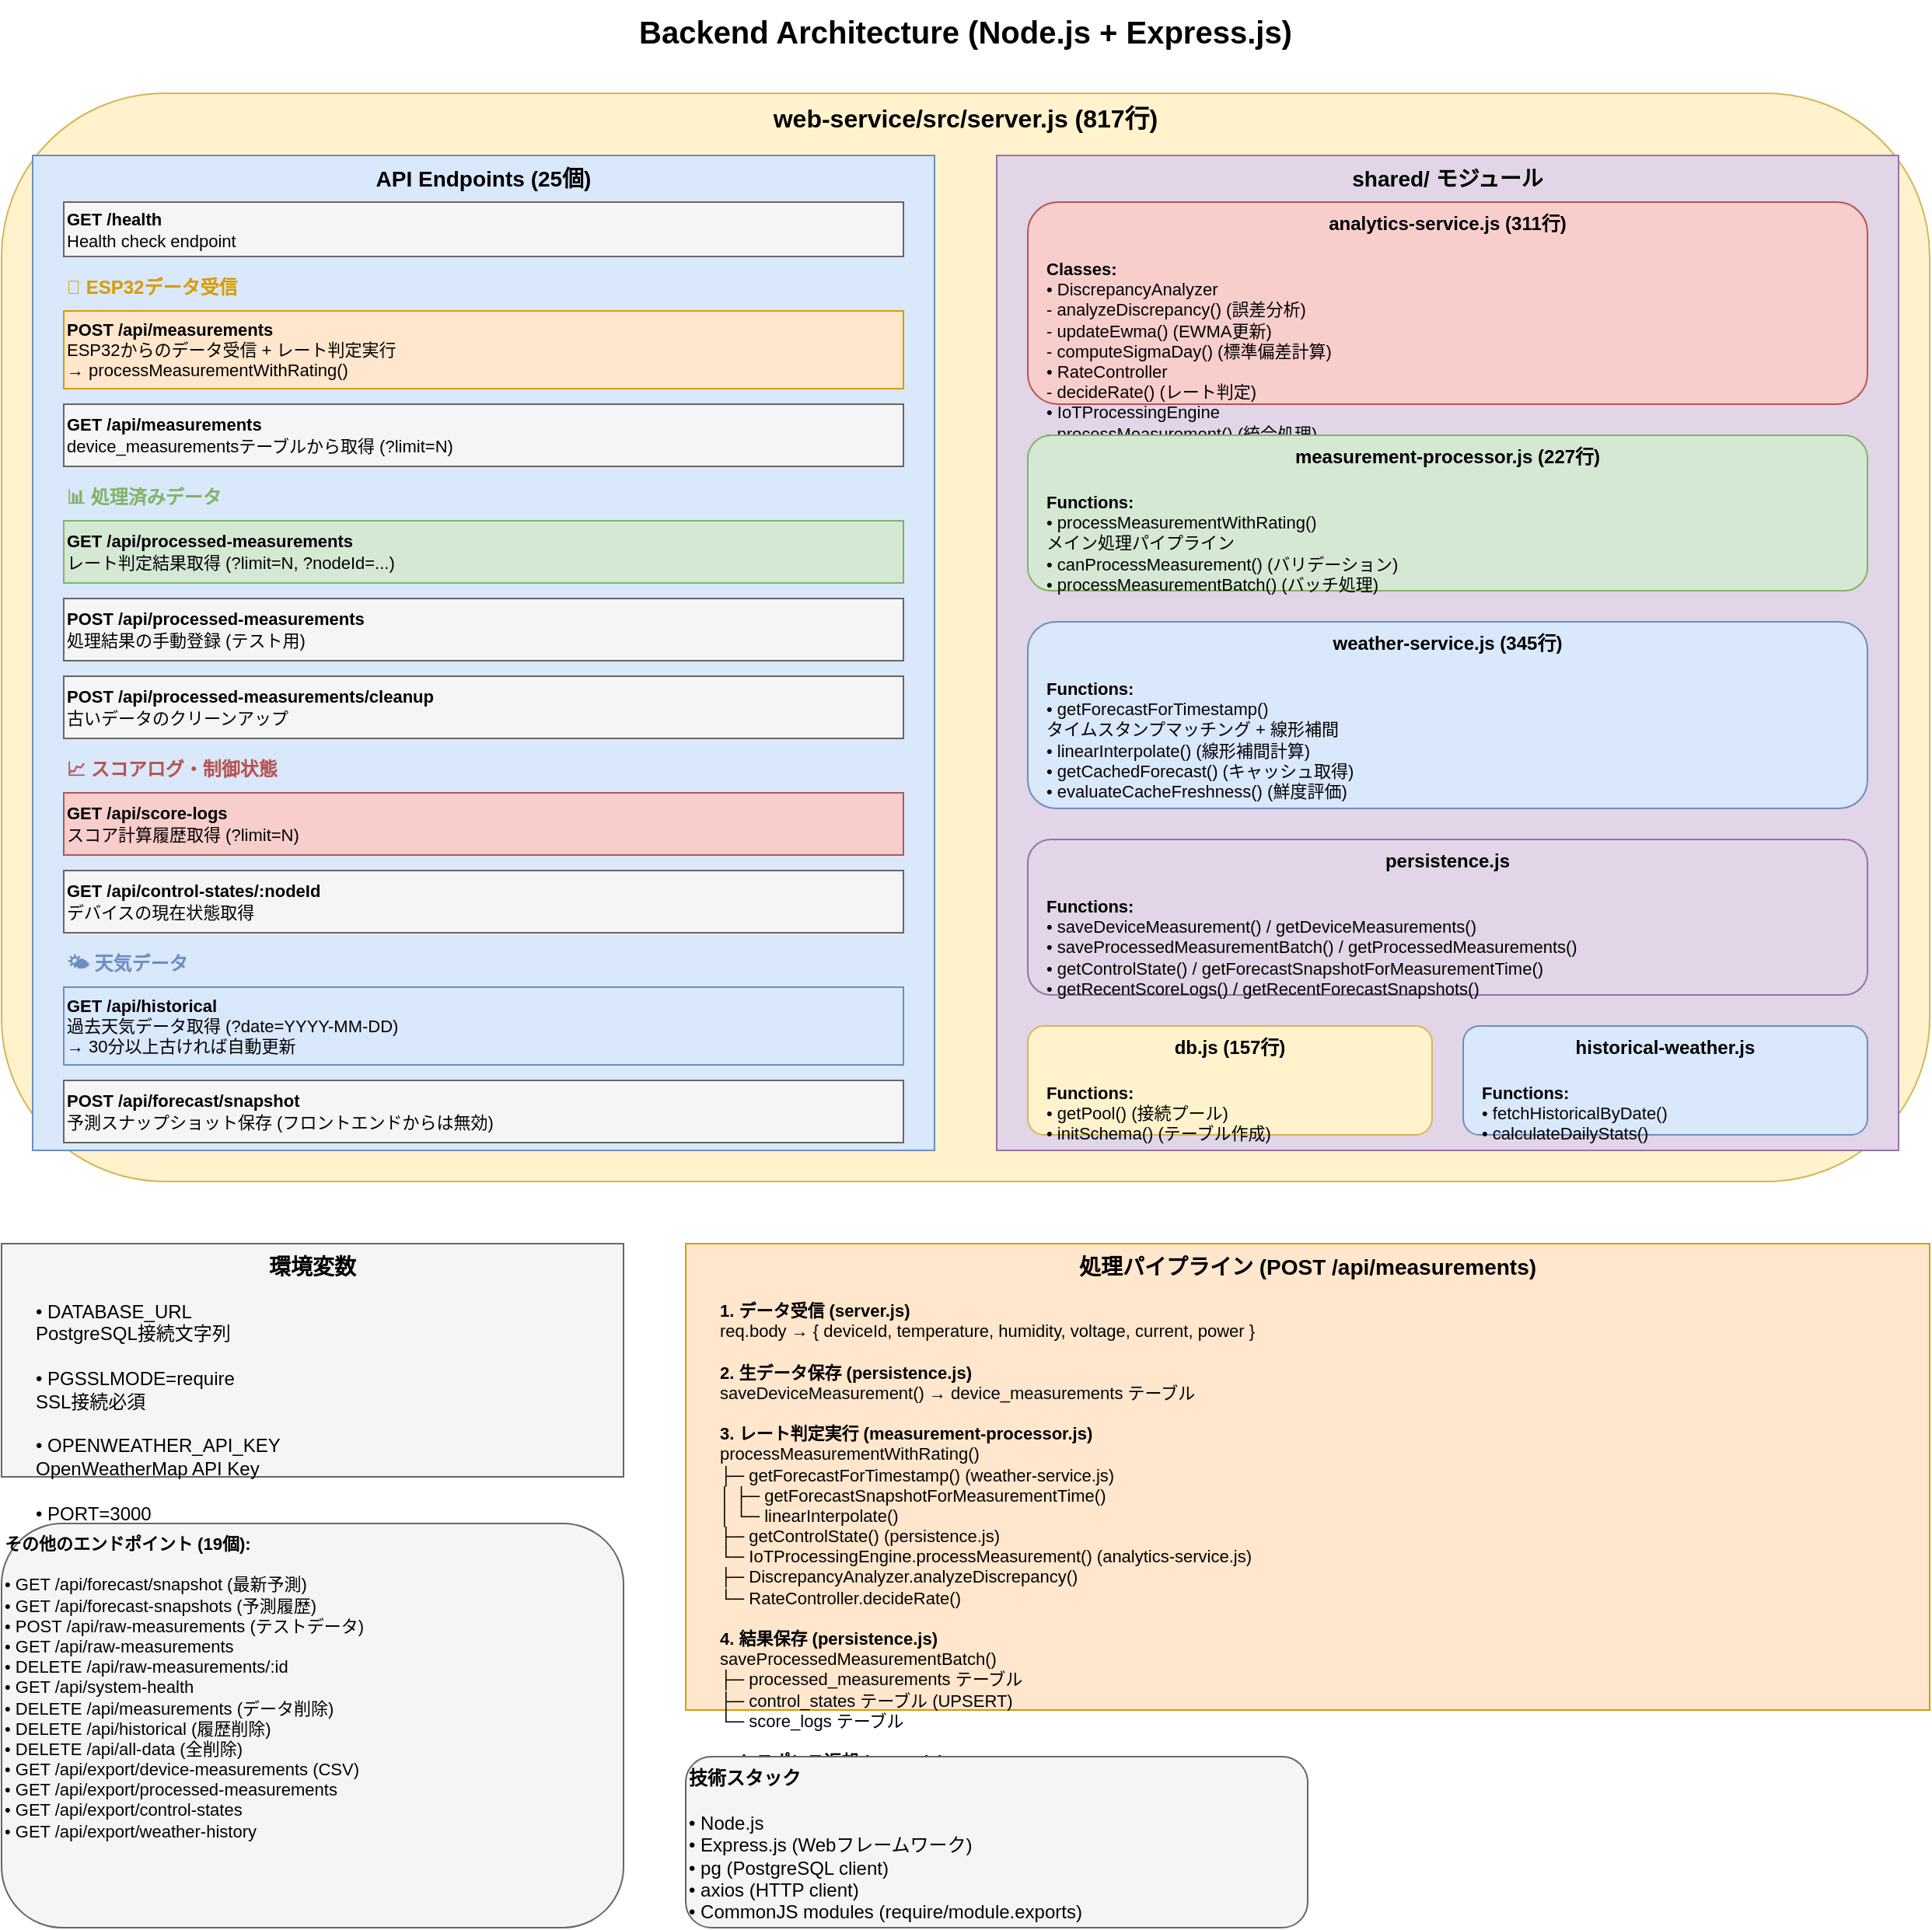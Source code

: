 <mxfile version="24.0.0">
  <diagram name="Backend Architecture" id="backend-arch">
    <mxGraphModel dx="1422" dy="1200" grid="1" gridSize="10" guides="1" tooltips="1" connect="1" arrows="1" fold="1" page="1" pageScale="1" pageWidth="1400" pageHeight="1600">
      <root>
        <mxCell id="0"/>
        <mxCell id="1" parent="0"/>

        <!-- Title -->
        <mxCell id="title" value="Backend Architecture (Node.js + Express.js)" style="text;html=1;strokeColor=none;fillColor=none;align=center;verticalAlign=middle;whiteSpace=wrap;rounded=0;fontSize=20;fontStyle=1" vertex="1" parent="1">
          <mxGeometry x="350" y="20" width="700" height="40" as="geometry"/>
        </mxCell>

        <!-- Main Container -->
        <mxCell id="main-container" value="&lt;b&gt;web-service/src/server.js (817行)&lt;/b&gt;" style="rounded=1;whiteSpace=wrap;html=1;fillColor=#fff2cc;strokeColor=#d6b656;fontSize=16;align=center;verticalAlign=top;" vertex="1" parent="1">
          <mxGeometry x="80" y="80" width="1240" height="700" as="geometry"/>
        </mxCell>

        <!-- API Endpoints Section -->
        <mxCell id="api-section" value="&lt;b&gt;API Endpoints (25個)&lt;/b&gt;" style="rounded=0;whiteSpace=wrap;html=1;fillColor=#dae8fc;strokeColor=#6c8ebf;fontSize=14;align=center;verticalAlign=top;" vertex="1" parent="1">
          <mxGeometry x="100" y="120" width="580" height="640" as="geometry"/>
        </mxCell>

        <!-- Health Check -->
        <mxCell id="api1" value="&lt;b&gt;GET /health&lt;/b&gt;&lt;br&gt;Health check endpoint" style="rounded=0;whiteSpace=wrap;html=1;fillColor=#f5f5f5;strokeColor=#666666;fontSize=11;align=left;" vertex="1" parent="1">
          <mxGeometry x="120" y="150" width="540" height="35" as="geometry"/>
        </mxCell>

        <!-- ESP32 Data -->
        <mxCell id="api-esp32-header" value="&lt;b&gt;📡 ESP32データ受信&lt;/b&gt;" style="text;html=1;strokeColor=none;fillColor=none;align=left;verticalAlign=middle;whiteSpace=wrap;rounded=0;fontSize=12;fontStyle=1;fontColor=#d79b00;" vertex="1" parent="1">
          <mxGeometry x="120" y="195" width="540" height="20" as="geometry"/>
        </mxCell>
        <mxCell id="api2" value="&lt;b&gt;POST /api/measurements&lt;/b&gt;&lt;br&gt;ESP32からのデータ受信 + レート判定実行&lt;br&gt;→ processMeasurementWithRating()" style="rounded=0;whiteSpace=wrap;html=1;fillColor=#ffe6cc;strokeColor=#d79b00;fontSize=11;align=left;" vertex="1" parent="1">
          <mxGeometry x="120" y="220" width="540" height="50" as="geometry"/>
        </mxCell>
        <mxCell id="api3" value="&lt;b&gt;GET /api/measurements&lt;/b&gt;&lt;br&gt;device_measurementsテーブルから取得 (?limit=N)" style="rounded=0;whiteSpace=wrap;html=1;fillColor=#f5f5f5;strokeColor=#666666;fontSize=11;align=left;" vertex="1" parent="1">
          <mxGeometry x="120" y="280" width="540" height="40" as="geometry"/>
        </mxCell>

        <!-- Processed Measurements -->
        <mxCell id="api-processed-header" value="&lt;b&gt;📊 処理済みデータ&lt;/b&gt;" style="text;html=1;strokeColor=none;fillColor=none;align=left;verticalAlign=middle;whiteSpace=wrap;rounded=0;fontSize=12;fontStyle=1;fontColor=#82b366;" vertex="1" parent="1">
          <mxGeometry x="120" y="330" width="540" height="20" as="geometry"/>
        </mxCell>
        <mxCell id="api4" value="&lt;b&gt;GET /api/processed-measurements&lt;/b&gt;&lt;br&gt;レート判定結果取得 (?limit=N, ?nodeId=...)" style="rounded=0;whiteSpace=wrap;html=1;fillColor=#d5e8d4;strokeColor=#82b366;fontSize=11;align=left;" vertex="1" parent="1">
          <mxGeometry x="120" y="355" width="540" height="40" as="geometry"/>
        </mxCell>
        <mxCell id="api5" value="&lt;b&gt;POST /api/processed-measurements&lt;/b&gt;&lt;br&gt;処理結果の手動登録 (テスト用)" style="rounded=0;whiteSpace=wrap;html=1;fillColor=#f5f5f5;strokeColor=#666666;fontSize=11;align=left;" vertex="1" parent="1">
          <mxGeometry x="120" y="405" width="540" height="40" as="geometry"/>
        </mxCell>
        <mxCell id="api6" value="&lt;b&gt;POST /api/processed-measurements/cleanup&lt;/b&gt;&lt;br&gt;古いデータのクリーンアップ" style="rounded=0;whiteSpace=wrap;html=1;fillColor=#f5f5f5;strokeColor=#666666;fontSize=11;align=left;" vertex="1" parent="1">
          <mxGeometry x="120" y="455" width="540" height="40" as="geometry"/>
        </mxCell>

        <!-- Score Logs & Control States -->
        <mxCell id="api-score-header" value="&lt;b&gt;📈 スコアログ・制御状態&lt;/b&gt;" style="text;html=1;strokeColor=none;fillColor=none;align=left;verticalAlign=middle;whiteSpace=wrap;rounded=0;fontSize=12;fontStyle=1;fontColor=#b85450;" vertex="1" parent="1">
          <mxGeometry x="120" y="505" width="540" height="20" as="geometry"/>
        </mxCell>
        <mxCell id="api7" value="&lt;b&gt;GET /api/score-logs&lt;/b&gt;&lt;br&gt;スコア計算履歴取得 (?limit=N)" style="rounded=0;whiteSpace=wrap;html=1;fillColor=#f8cecc;strokeColor=#b85450;fontSize=11;align=left;" vertex="1" parent="1">
          <mxGeometry x="120" y="530" width="540" height="40" as="geometry"/>
        </mxCell>
        <mxCell id="api8" value="&lt;b&gt;GET /api/control-states/:nodeId&lt;/b&gt;&lt;br&gt;デバイスの現在状態取得" style="rounded=0;whiteSpace=wrap;html=1;fillColor=#f5f5f5;strokeColor=#666666;fontSize=11;align=left;" vertex="1" parent="1">
          <mxGeometry x="120" y="580" width="540" height="40" as="geometry"/>
        </mxCell>

        <!-- Historical Weather -->
        <mxCell id="api-weather-header" value="&lt;b&gt;🌤️ 天気データ&lt;/b&gt;" style="text;html=1;strokeColor=none;fillColor=none;align=left;verticalAlign=middle;whiteSpace=wrap;rounded=0;fontSize=12;fontStyle=1;fontColor=#6c8ebf;" vertex="1" parent="1">
          <mxGeometry x="120" y="630" width="540" height="20" as="geometry"/>
        </mxCell>
        <mxCell id="api9" value="&lt;b&gt;GET /api/historical&lt;/b&gt;&lt;br&gt;過去天気データ取得 (?date=YYYY-MM-DD)&lt;br&gt;→ 30分以上古ければ自動更新" style="rounded=0;whiteSpace=wrap;html=1;fillColor=#dae8fc;strokeColor=#6c8ebf;fontSize=11;align=left;" vertex="1" parent="1">
          <mxGeometry x="120" y="655" width="540" height="50" as="geometry"/>
        </mxCell>

        <!-- Forecast Snapshots -->
        <mxCell id="api10" value="&lt;b&gt;POST /api/forecast/snapshot&lt;/b&gt;&lt;br&gt;予測スナップショット保存 (フロントエンドからは無効)" style="rounded=0;whiteSpace=wrap;html=1;fillColor=#f5f5f5;strokeColor=#666666;fontSize=11;align=left;" vertex="1" parent="1">
          <mxGeometry x="120" y="715" width="540" height="40" as="geometry"/>
        </mxCell>

        <!-- Shared Modules Section -->
        <mxCell id="shared-section" value="&lt;b&gt;shared/ モジュール&lt;/b&gt;" style="rounded=0;whiteSpace=wrap;html=1;fillColor=#e1d5e7;strokeColor=#9673a6;fontSize=14;align=center;verticalAlign=top;" vertex="1" parent="1">
          <mxGeometry x="720" y="120" width="580" height="640" as="geometry"/>
        </mxCell>

        <!-- analytics-service.js -->
        <mxCell id="module1" value="&lt;b&gt;analytics-service.js (311行)&lt;/b&gt;" style="rounded=1;whiteSpace=wrap;html=1;fillColor=#f8cecc;strokeColor=#b85450;fontSize=12;align=center;verticalAlign=top;" vertex="1" parent="1">
          <mxGeometry x="740" y="150" width="540" height="130" as="geometry"/>
        </mxCell>
        <mxCell id="module1-content" value="&lt;b&gt;Classes:&lt;/b&gt;&lt;br&gt;• DiscrepancyAnalyzer&lt;br&gt;  - analyzeDiscrepancy() (誤差分析)&lt;br&gt;  - updateEwma() (EWMA更新)&lt;br&gt;  - computeSigmaDay() (標準偏差計算)&lt;br&gt;• RateController&lt;br&gt;  - decideRate() (レート判定)&lt;br&gt;• IoTProcessingEngine&lt;br&gt;  - processMeasurement() (統合処理)" style="text;html=1;strokeColor=none;fillColor=none;align=left;verticalAlign=top;whiteSpace=wrap;rounded=0;fontSize=11;" vertex="1" parent="1">
          <mxGeometry x="750" y="180" width="520" height="90" as="geometry"/>
        </mxCell>

        <!-- measurement-processor.js -->
        <mxCell id="module2" value="&lt;b&gt;measurement-processor.js (227行)&lt;/b&gt;" style="rounded=1;whiteSpace=wrap;html=1;fillColor=#d5e8d4;strokeColor=#82b366;fontSize=12;align=center;verticalAlign=top;" vertex="1" parent="1">
          <mxGeometry x="740" y="300" width="540" height="100" as="geometry"/>
        </mxCell>
        <mxCell id="module2-content" value="&lt;b&gt;Functions:&lt;/b&gt;&lt;br&gt;• processMeasurementWithRating()&lt;br&gt;  メイン処理パイプライン&lt;br&gt;• canProcessMeasurement() (バリデーション)&lt;br&gt;• processMeasurementBatch() (バッチ処理)" style="text;html=1;strokeColor=none;fillColor=none;align=left;verticalAlign=top;whiteSpace=wrap;rounded=0;fontSize=11;" vertex="1" parent="1">
          <mxGeometry x="750" y="330" width="520" height="60" as="geometry"/>
        </mxCell>

        <!-- weather-service.js -->
        <mxCell id="module3" value="&lt;b&gt;weather-service.js (345行)&lt;/b&gt;" style="rounded=1;whiteSpace=wrap;html=1;fillColor=#dae8fc;strokeColor=#6c8ebf;fontSize=12;align=center;verticalAlign=top;" vertex="1" parent="1">
          <mxGeometry x="740" y="420" width="540" height="120" as="geometry"/>
        </mxCell>
        <mxCell id="module3-content" value="&lt;b&gt;Functions:&lt;/b&gt;&lt;br&gt;• getForecastForTimestamp()&lt;br&gt;  タイムスタンプマッチング + 線形補間&lt;br&gt;• linearInterpolate() (線形補間計算)&lt;br&gt;• getCachedForecast() (キャッシュ取得)&lt;br&gt;• evaluateCacheFreshness() (鮮度評価)" style="text;html=1;strokeColor=none;fillColor=none;align=left;verticalAlign=top;whiteSpace=wrap;rounded=0;fontSize=11;" vertex="1" parent="1">
          <mxGeometry x="750" y="450" width="520" height="80" as="geometry"/>
        </mxCell>

        <!-- persistence.js -->
        <mxCell id="module4" value="&lt;b&gt;persistence.js&lt;/b&gt;" style="rounded=1;whiteSpace=wrap;html=1;fillColor=#e1d5e7;strokeColor=#9673a6;fontSize=12;align=center;verticalAlign=top;" vertex="1" parent="1">
          <mxGeometry x="740" y="560" width="540" height="100" as="geometry"/>
        </mxCell>
        <mxCell id="module4-content" value="&lt;b&gt;Functions:&lt;/b&gt;&lt;br&gt;• saveDeviceMeasurement() / getDeviceMeasurements()&lt;br&gt;• saveProcessedMeasurementBatch() / getProcessedMeasurements()&lt;br&gt;• getControlState() / getForecastSnapshotForMeasurementTime()&lt;br&gt;• getRecentScoreLogs() / getRecentForecastSnapshots()" style="text;html=1;strokeColor=none;fillColor=none;align=left;verticalAlign=top;whiteSpace=wrap;rounded=0;fontSize=11;" vertex="1" parent="1">
          <mxGeometry x="750" y="590" width="520" height="60" as="geometry"/>
        </mxCell>

        <!-- db.js -->
        <mxCell id="module5" value="&lt;b&gt;db.js (157行)&lt;/b&gt;" style="rounded=1;whiteSpace=wrap;html=1;fillColor=#fff2cc;strokeColor=#d6b656;fontSize=12;align=center;verticalAlign=top;" vertex="1" parent="1">
          <mxGeometry x="740" y="680" width="260" height="70" as="geometry"/>
        </mxCell>
        <mxCell id="module5-content" value="&lt;b&gt;Functions:&lt;/b&gt;&lt;br&gt;• getPool() (接続プール)&lt;br&gt;• initSchema() (テーブル作成)" style="text;html=1;strokeColor=none;fillColor=none;align=left;verticalAlign=top;whiteSpace=wrap;rounded=0;fontSize=11;" vertex="1" parent="1">
          <mxGeometry x="750" y="710" width="240" height="30" as="geometry"/>
        </mxCell>

        <!-- historical-weather.js -->
        <mxCell id="module6" value="&lt;b&gt;historical-weather.js&lt;/b&gt;" style="rounded=1;whiteSpace=wrap;html=1;fillColor=#dae8fc;strokeColor=#6c8ebf;fontSize=12;align=center;verticalAlign=top;" vertex="1" parent="1">
          <mxGeometry x="1020" y="680" width="260" height="70" as="geometry"/>
        </mxCell>
        <mxCell id="module6-content" value="&lt;b&gt;Functions:&lt;/b&gt;&lt;br&gt;• fetchHistoricalByDate()&lt;br&gt;• calculateDailyStats()" style="text;html=1;strokeColor=none;fillColor=none;align=left;verticalAlign=top;whiteSpace=wrap;rounded=0;fontSize=11;" vertex="1" parent="1">
          <mxGeometry x="1030" y="710" width="240" height="30" as="geometry"/>
        </mxCell>

        <!-- Environment Variables -->
        <mxCell id="env-section" value="&lt;b&gt;環境変数&lt;/b&gt;" style="rounded=0;whiteSpace=wrap;html=1;fillColor=#f5f5f5;strokeColor=#666666;fontSize=14;align=center;verticalAlign=top;" vertex="1" parent="1">
          <mxGeometry x="80" y="820" width="400" height="150" as="geometry"/>
        </mxCell>
        <mxCell id="env-content" value="• DATABASE_URL&lt;br&gt;  PostgreSQL接続文字列&lt;br&gt;&lt;br&gt;• PGSSLMODE=require&lt;br&gt;  SSL接続必須&lt;br&gt;&lt;br&gt;• OPENWEATHER_API_KEY&lt;br&gt;  OpenWeatherMap API Key&lt;br&gt;&lt;br&gt;• PORT=3000&lt;br&gt;  サーバーポート" style="text;html=1;strokeColor=none;fillColor=none;align=left;verticalAlign=top;whiteSpace=wrap;rounded=0;fontSize=12;" vertex="1" parent="1">
          <mxGeometry x="100" y="850" width="360" height="110" as="geometry"/>
        </mxCell>

        <!-- Processing Pipeline -->
        <mxCell id="pipeline-section" value="&lt;b&gt;処理パイプライン (POST /api/measurements)&lt;/b&gt;" style="rounded=0;whiteSpace=wrap;html=1;fillColor=#ffe6cc;strokeColor=#d79b00;fontSize=14;align=center;verticalAlign=top;" vertex="1" parent="1">
          <mxGeometry x="520" y="820" width="800" height="300" as="geometry"/>
        </mxCell>
        <mxCell id="pipeline-content" value="&lt;b&gt;1. データ受信 (server.js)&lt;/b&gt;&lt;br&gt;   req.body → { deviceId, temperature, humidity, voltage, current, power }&lt;br&gt;&lt;br&gt;&lt;b&gt;2. 生データ保存 (persistence.js)&lt;/b&gt;&lt;br&gt;   saveDeviceMeasurement() → device_measurements テーブル&lt;br&gt;&lt;br&gt;&lt;b&gt;3. レート判定実行 (measurement-processor.js)&lt;/b&gt;&lt;br&gt;   processMeasurementWithRating()&lt;br&gt;   ├─ getForecastForTimestamp() (weather-service.js)&lt;br&gt;   │  ├─ getForecastSnapshotForMeasurementTime()&lt;br&gt;   │  └─ linearInterpolate()&lt;br&gt;   ├─ getControlState() (persistence.js)&lt;br&gt;   └─ IoTProcessingEngine.processMeasurement() (analytics-service.js)&lt;br&gt;      ├─ DiscrepancyAnalyzer.analyzeDiscrepancy()&lt;br&gt;      └─ RateController.decideRate()&lt;br&gt;&lt;br&gt;&lt;b&gt;4. 結果保存 (persistence.js)&lt;/b&gt;&lt;br&gt;   saveProcessedMeasurementBatch()&lt;br&gt;   ├─ processed_measurements テーブル&lt;br&gt;   ├─ control_states テーブル (UPSERT)&lt;br&gt;   └─ score_logs テーブル&lt;br&gt;&lt;br&gt;&lt;b&gt;5. レスポンス返却 (server.js)&lt;/b&gt;&lt;br&gt;   targetRate → intervalSeconds 変換&lt;br&gt;   → { success: true, nextIntervalSeconds: 300 }" style="text;html=1;strokeColor=none;fillColor=none;align=left;verticalAlign=top;whiteSpace=wrap;rounded=0;fontSize=11;" vertex="1" parent="1">
          <mxGeometry x="540" y="850" width="760" height="260" as="geometry"/>
        </mxCell>

        <!-- Additional Endpoints List -->
        <mxCell id="more-endpoints" value="&lt;b&gt;その他のエンドポイント (19個):&lt;/b&gt;&lt;br&gt;&lt;br&gt;• GET /api/forecast/snapshot (最新予測)&lt;br&gt;• GET /api/forecast-snapshots (予測履歴)&lt;br&gt;• POST /api/raw-measurements (テストデータ)&lt;br&gt;• GET /api/raw-measurements&lt;br&gt;• DELETE /api/raw-measurements/:id&lt;br&gt;• GET /api/system-health&lt;br&gt;• DELETE /api/measurements (データ削除)&lt;br&gt;• DELETE /api/historical (履歴削除)&lt;br&gt;• DELETE /api/all-data (全削除)&lt;br&gt;• GET /api/export/device-measurements (CSV)&lt;br&gt;• GET /api/export/processed-measurements&lt;br&gt;• GET /api/export/control-states&lt;br&gt;• GET /api/export/weather-history" style="text;html=1;strokeColor=#666666;fillColor=#f5f5f5;align=left;verticalAlign=top;whiteSpace=wrap;rounded=1;fontSize=11;" vertex="1" parent="1">
          <mxGeometry x="80" y="1000" width="400" height="260" as="geometry"/>
        </mxCell>

        <!-- Technology Stack -->
        <mxCell id="tech-stack" value="&lt;b&gt;技術スタック&lt;/b&gt;&lt;br&gt;&lt;br&gt;• Node.js&lt;br&gt;• Express.js (Webフレームワーク)&lt;br&gt;• pg (PostgreSQL client)&lt;br&gt;• axios (HTTP client)&lt;br&gt;• CommonJS modules (require/module.exports)" style="text;html=1;strokeColor=#666666;fillColor=#f5f5f5;align=left;verticalAlign=top;whiteSpace=wrap;rounded=1;fontSize=12;" vertex="1" parent="1">
          <mxGeometry x="520" y="1150" width="400" height="110" as="geometry"/>
        </mxCell>

      </root>
    </mxGraphModel>
  </diagram>
</mxfile>
